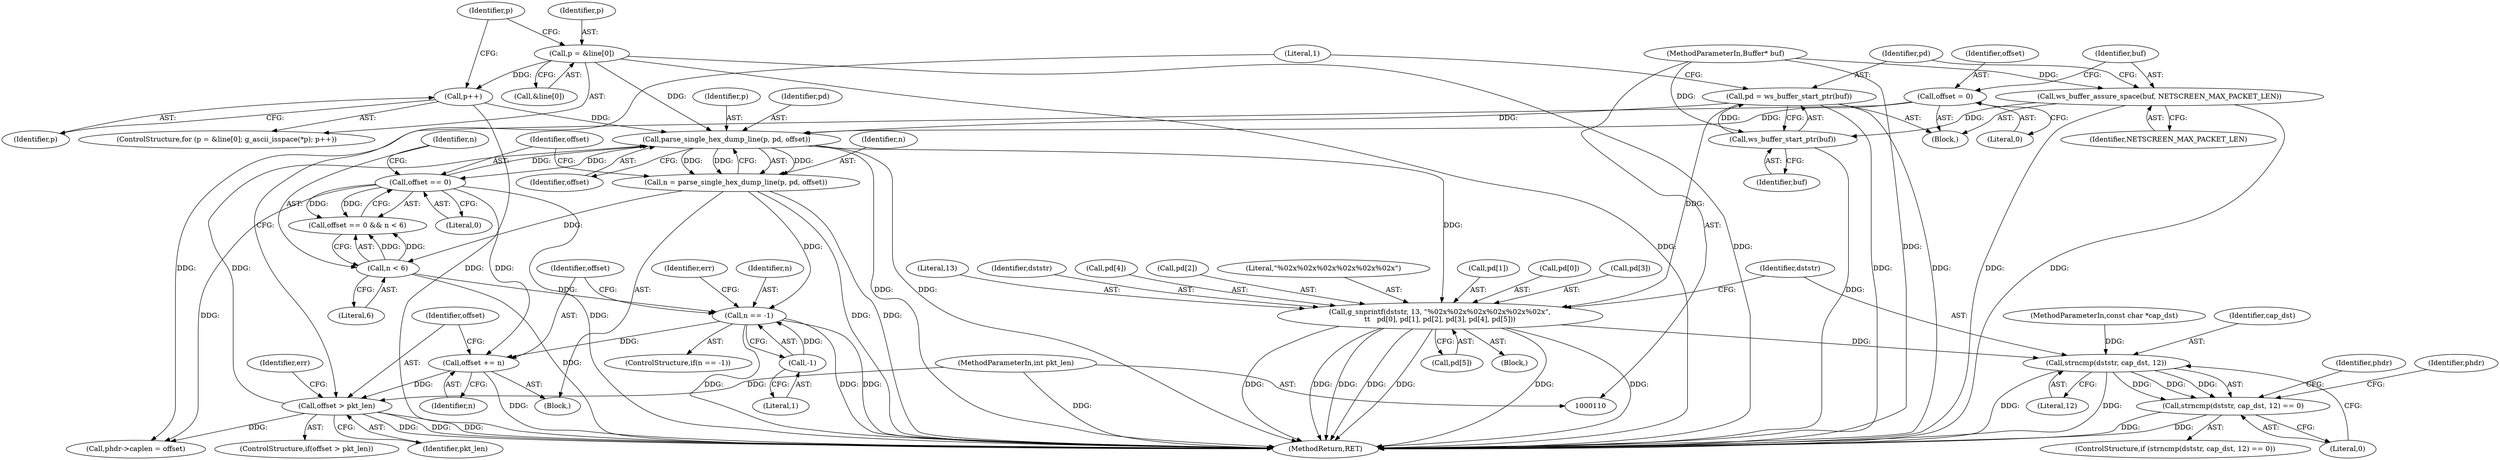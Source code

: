 digraph "1_wireshark_6a140eca7b78b230f1f90a739a32257476513c78_1@API" {
"1000254" [label="(Call,g_snprintf(dststr, 13, \"%02x%02x%02x%02x%02x%02x\",\n\t\t   pd[0], pd[1], pd[2], pd[3], pd[4], pd[5]))"];
"1000136" [label="(Call,pd = ws_buffer_start_ptr(buf))"];
"1000138" [label="(Call,ws_buffer_start_ptr(buf))"];
"1000133" [label="(Call,ws_buffer_assure_space(buf, NETSCREEN_MAX_PACKET_LEN))"];
"1000116" [label="(MethodParameterIn,Buffer* buf)"];
"1000173" [label="(Call,parse_single_hex_dump_line(p, pd, offset))"];
"1000153" [label="(Call,p = &line[0])"];
"1000162" [label="(Call,p++)"];
"1000129" [label="(Call,offset = 0)"];
"1000179" [label="(Call,offset == 0)"];
"1000231" [label="(Call,offset > pkt_len)"];
"1000227" [label="(Call,offset += n)"];
"1000211" [label="(Call,n == -1)"];
"1000171" [label="(Call,n = parse_single_hex_dump_line(p, pd, offset))"];
"1000182" [label="(Call,n < 6)"];
"1000213" [label="(Call,-1)"];
"1000112" [label="(MethodParameterIn,int pkt_len)"];
"1000278" [label="(Call,strncmp(dststr, cap_dst, 12))"];
"1000277" [label="(Call,strncmp(dststr, cap_dst, 12) == 0)"];
"1000218" [label="(Identifier,err)"];
"1000278" [label="(Call,strncmp(dststr, cap_dst, 12))"];
"1000232" [label="(Identifier,offset)"];
"1000175" [label="(Identifier,pd)"];
"1000230" [label="(ControlStructure,if(offset > pkt_len))"];
"1000178" [label="(Call,offset == 0 && n < 6)"];
"1000280" [label="(Identifier,cap_dst)"];
"1000267" [label="(Call,pd[3])"];
"1000154" [label="(Identifier,p)"];
"1000227" [label="(Call,offset += n)"];
"1000181" [label="(Literal,0)"];
"1000139" [label="(Identifier,buf)"];
"1000112" [label="(MethodParameterIn,int pkt_len)"];
"1000136" [label="(Call,pd = ws_buffer_start_ptr(buf))"];
"1000138" [label="(Call,ws_buffer_start_ptr(buf))"];
"1000116" [label="(MethodParameterIn,Buffer* buf)"];
"1000114" [label="(MethodParameterIn,const char *cap_dst)"];
"1000256" [label="(Literal,13)"];
"1000279" [label="(Identifier,dststr)"];
"1000171" [label="(Call,n = parse_single_hex_dump_line(p, pd, offset))"];
"1000155" [label="(Call,&line[0])"];
"1000233" [label="(Identifier,pkt_len)"];
"1000213" [label="(Call,-1)"];
"1000237" [label="(Identifier,err)"];
"1000137" [label="(Identifier,pd)"];
"1000135" [label="(Identifier,NETSCREEN_MAX_PACKET_LEN)"];
"1000255" [label="(Identifier,dststr)"];
"1000270" [label="(Call,pd[4])"];
"1000173" [label="(Call,parse_single_hex_dump_line(p, pd, offset))"];
"1000119" [label="(Block,)"];
"1000172" [label="(Identifier,n)"];
"1000281" [label="(Literal,12)"];
"1000264" [label="(Call,pd[2])"];
"1000141" [label="(Literal,1)"];
"1000163" [label="(Identifier,p)"];
"1000182" [label="(Call,n < 6)"];
"1000228" [label="(Identifier,offset)"];
"1000162" [label="(Call,p++)"];
"1000210" [label="(ControlStructure,if(n == -1))"];
"1000131" [label="(Literal,0)"];
"1000257" [label="(Literal,\"%02x%02x%02x%02x%02x%02x\")"];
"1000261" [label="(Call,pd[1])"];
"1000258" [label="(Call,pd[0])"];
"1000212" [label="(Identifier,n)"];
"1000176" [label="(Identifier,offset)"];
"1000129" [label="(Call,offset = 0)"];
"1000174" [label="(Identifier,p)"];
"1000152" [label="(ControlStructure,for (p = &line[0]; g_ascii_isspace(*p); p++))"];
"1000153" [label="(Call,p = &line[0])"];
"1000276" [label="(ControlStructure,if (strncmp(dststr, cap_dst, 12) == 0))"];
"1000313" [label="(Call,phdr->caplen = offset)"];
"1000211" [label="(Call,n == -1)"];
"1000130" [label="(Identifier,offset)"];
"1000273" [label="(Call,pd[5])"];
"1000231" [label="(Call,offset > pkt_len)"];
"1000253" [label="(Block,)"];
"1000214" [label="(Literal,1)"];
"1000142" [label="(Block,)"];
"1000277" [label="(Call,strncmp(dststr, cap_dst, 12) == 0)"];
"1000229" [label="(Identifier,n)"];
"1000320" [label="(MethodReturn,RET)"];
"1000285" [label="(Identifier,phdr)"];
"1000291" [label="(Identifier,phdr)"];
"1000180" [label="(Identifier,offset)"];
"1000179" [label="(Call,offset == 0)"];
"1000133" [label="(Call,ws_buffer_assure_space(buf, NETSCREEN_MAX_PACKET_LEN))"];
"1000183" [label="(Identifier,n)"];
"1000134" [label="(Identifier,buf)"];
"1000254" [label="(Call,g_snprintf(dststr, 13, \"%02x%02x%02x%02x%02x%02x\",\n\t\t   pd[0], pd[1], pd[2], pd[3], pd[4], pd[5]))"];
"1000184" [label="(Literal,6)"];
"1000161" [label="(Identifier,p)"];
"1000282" [label="(Literal,0)"];
"1000254" -> "1000253"  [label="AST: "];
"1000254" -> "1000273"  [label="CFG: "];
"1000255" -> "1000254"  [label="AST: "];
"1000256" -> "1000254"  [label="AST: "];
"1000257" -> "1000254"  [label="AST: "];
"1000258" -> "1000254"  [label="AST: "];
"1000261" -> "1000254"  [label="AST: "];
"1000264" -> "1000254"  [label="AST: "];
"1000267" -> "1000254"  [label="AST: "];
"1000270" -> "1000254"  [label="AST: "];
"1000273" -> "1000254"  [label="AST: "];
"1000279" -> "1000254"  [label="CFG: "];
"1000254" -> "1000320"  [label="DDG: "];
"1000254" -> "1000320"  [label="DDG: "];
"1000254" -> "1000320"  [label="DDG: "];
"1000254" -> "1000320"  [label="DDG: "];
"1000254" -> "1000320"  [label="DDG: "];
"1000254" -> "1000320"  [label="DDG: "];
"1000254" -> "1000320"  [label="DDG: "];
"1000136" -> "1000254"  [label="DDG: "];
"1000173" -> "1000254"  [label="DDG: "];
"1000254" -> "1000278"  [label="DDG: "];
"1000136" -> "1000119"  [label="AST: "];
"1000136" -> "1000138"  [label="CFG: "];
"1000137" -> "1000136"  [label="AST: "];
"1000138" -> "1000136"  [label="AST: "];
"1000141" -> "1000136"  [label="CFG: "];
"1000136" -> "1000320"  [label="DDG: "];
"1000136" -> "1000320"  [label="DDG: "];
"1000138" -> "1000136"  [label="DDG: "];
"1000136" -> "1000173"  [label="DDG: "];
"1000138" -> "1000139"  [label="CFG: "];
"1000139" -> "1000138"  [label="AST: "];
"1000138" -> "1000320"  [label="DDG: "];
"1000133" -> "1000138"  [label="DDG: "];
"1000116" -> "1000138"  [label="DDG: "];
"1000133" -> "1000119"  [label="AST: "];
"1000133" -> "1000135"  [label="CFG: "];
"1000134" -> "1000133"  [label="AST: "];
"1000135" -> "1000133"  [label="AST: "];
"1000137" -> "1000133"  [label="CFG: "];
"1000133" -> "1000320"  [label="DDG: "];
"1000133" -> "1000320"  [label="DDG: "];
"1000116" -> "1000133"  [label="DDG: "];
"1000116" -> "1000110"  [label="AST: "];
"1000116" -> "1000320"  [label="DDG: "];
"1000173" -> "1000171"  [label="AST: "];
"1000173" -> "1000176"  [label="CFG: "];
"1000174" -> "1000173"  [label="AST: "];
"1000175" -> "1000173"  [label="AST: "];
"1000176" -> "1000173"  [label="AST: "];
"1000171" -> "1000173"  [label="CFG: "];
"1000173" -> "1000320"  [label="DDG: "];
"1000173" -> "1000320"  [label="DDG: "];
"1000173" -> "1000171"  [label="DDG: "];
"1000173" -> "1000171"  [label="DDG: "];
"1000173" -> "1000171"  [label="DDG: "];
"1000153" -> "1000173"  [label="DDG: "];
"1000162" -> "1000173"  [label="DDG: "];
"1000129" -> "1000173"  [label="DDG: "];
"1000179" -> "1000173"  [label="DDG: "];
"1000231" -> "1000173"  [label="DDG: "];
"1000173" -> "1000179"  [label="DDG: "];
"1000153" -> "1000152"  [label="AST: "];
"1000153" -> "1000155"  [label="CFG: "];
"1000154" -> "1000153"  [label="AST: "];
"1000155" -> "1000153"  [label="AST: "];
"1000161" -> "1000153"  [label="CFG: "];
"1000153" -> "1000320"  [label="DDG: "];
"1000153" -> "1000320"  [label="DDG: "];
"1000153" -> "1000162"  [label="DDG: "];
"1000162" -> "1000152"  [label="AST: "];
"1000162" -> "1000163"  [label="CFG: "];
"1000163" -> "1000162"  [label="AST: "];
"1000161" -> "1000162"  [label="CFG: "];
"1000162" -> "1000320"  [label="DDG: "];
"1000129" -> "1000119"  [label="AST: "];
"1000129" -> "1000131"  [label="CFG: "];
"1000130" -> "1000129"  [label="AST: "];
"1000131" -> "1000129"  [label="AST: "];
"1000134" -> "1000129"  [label="CFG: "];
"1000129" -> "1000313"  [label="DDG: "];
"1000179" -> "1000178"  [label="AST: "];
"1000179" -> "1000181"  [label="CFG: "];
"1000180" -> "1000179"  [label="AST: "];
"1000181" -> "1000179"  [label="AST: "];
"1000183" -> "1000179"  [label="CFG: "];
"1000178" -> "1000179"  [label="CFG: "];
"1000179" -> "1000320"  [label="DDG: "];
"1000179" -> "1000178"  [label="DDG: "];
"1000179" -> "1000178"  [label="DDG: "];
"1000179" -> "1000227"  [label="DDG: "];
"1000179" -> "1000313"  [label="DDG: "];
"1000231" -> "1000230"  [label="AST: "];
"1000231" -> "1000233"  [label="CFG: "];
"1000232" -> "1000231"  [label="AST: "];
"1000233" -> "1000231"  [label="AST: "];
"1000141" -> "1000231"  [label="CFG: "];
"1000237" -> "1000231"  [label="CFG: "];
"1000231" -> "1000320"  [label="DDG: "];
"1000231" -> "1000320"  [label="DDG: "];
"1000231" -> "1000320"  [label="DDG: "];
"1000227" -> "1000231"  [label="DDG: "];
"1000112" -> "1000231"  [label="DDG: "];
"1000231" -> "1000313"  [label="DDG: "];
"1000227" -> "1000142"  [label="AST: "];
"1000227" -> "1000229"  [label="CFG: "];
"1000228" -> "1000227"  [label="AST: "];
"1000229" -> "1000227"  [label="AST: "];
"1000232" -> "1000227"  [label="CFG: "];
"1000227" -> "1000320"  [label="DDG: "];
"1000211" -> "1000227"  [label="DDG: "];
"1000211" -> "1000210"  [label="AST: "];
"1000211" -> "1000213"  [label="CFG: "];
"1000212" -> "1000211"  [label="AST: "];
"1000213" -> "1000211"  [label="AST: "];
"1000218" -> "1000211"  [label="CFG: "];
"1000228" -> "1000211"  [label="CFG: "];
"1000211" -> "1000320"  [label="DDG: "];
"1000211" -> "1000320"  [label="DDG: "];
"1000211" -> "1000320"  [label="DDG: "];
"1000171" -> "1000211"  [label="DDG: "];
"1000182" -> "1000211"  [label="DDG: "];
"1000213" -> "1000211"  [label="DDG: "];
"1000171" -> "1000142"  [label="AST: "];
"1000172" -> "1000171"  [label="AST: "];
"1000180" -> "1000171"  [label="CFG: "];
"1000171" -> "1000320"  [label="DDG: "];
"1000171" -> "1000320"  [label="DDG: "];
"1000171" -> "1000182"  [label="DDG: "];
"1000182" -> "1000178"  [label="AST: "];
"1000182" -> "1000184"  [label="CFG: "];
"1000183" -> "1000182"  [label="AST: "];
"1000184" -> "1000182"  [label="AST: "];
"1000178" -> "1000182"  [label="CFG: "];
"1000182" -> "1000320"  [label="DDG: "];
"1000182" -> "1000178"  [label="DDG: "];
"1000182" -> "1000178"  [label="DDG: "];
"1000213" -> "1000214"  [label="CFG: "];
"1000214" -> "1000213"  [label="AST: "];
"1000112" -> "1000110"  [label="AST: "];
"1000112" -> "1000320"  [label="DDG: "];
"1000278" -> "1000277"  [label="AST: "];
"1000278" -> "1000281"  [label="CFG: "];
"1000279" -> "1000278"  [label="AST: "];
"1000280" -> "1000278"  [label="AST: "];
"1000281" -> "1000278"  [label="AST: "];
"1000282" -> "1000278"  [label="CFG: "];
"1000278" -> "1000320"  [label="DDG: "];
"1000278" -> "1000320"  [label="DDG: "];
"1000278" -> "1000277"  [label="DDG: "];
"1000278" -> "1000277"  [label="DDG: "];
"1000278" -> "1000277"  [label="DDG: "];
"1000114" -> "1000278"  [label="DDG: "];
"1000277" -> "1000276"  [label="AST: "];
"1000277" -> "1000282"  [label="CFG: "];
"1000282" -> "1000277"  [label="AST: "];
"1000285" -> "1000277"  [label="CFG: "];
"1000291" -> "1000277"  [label="CFG: "];
"1000277" -> "1000320"  [label="DDG: "];
"1000277" -> "1000320"  [label="DDG: "];
}
